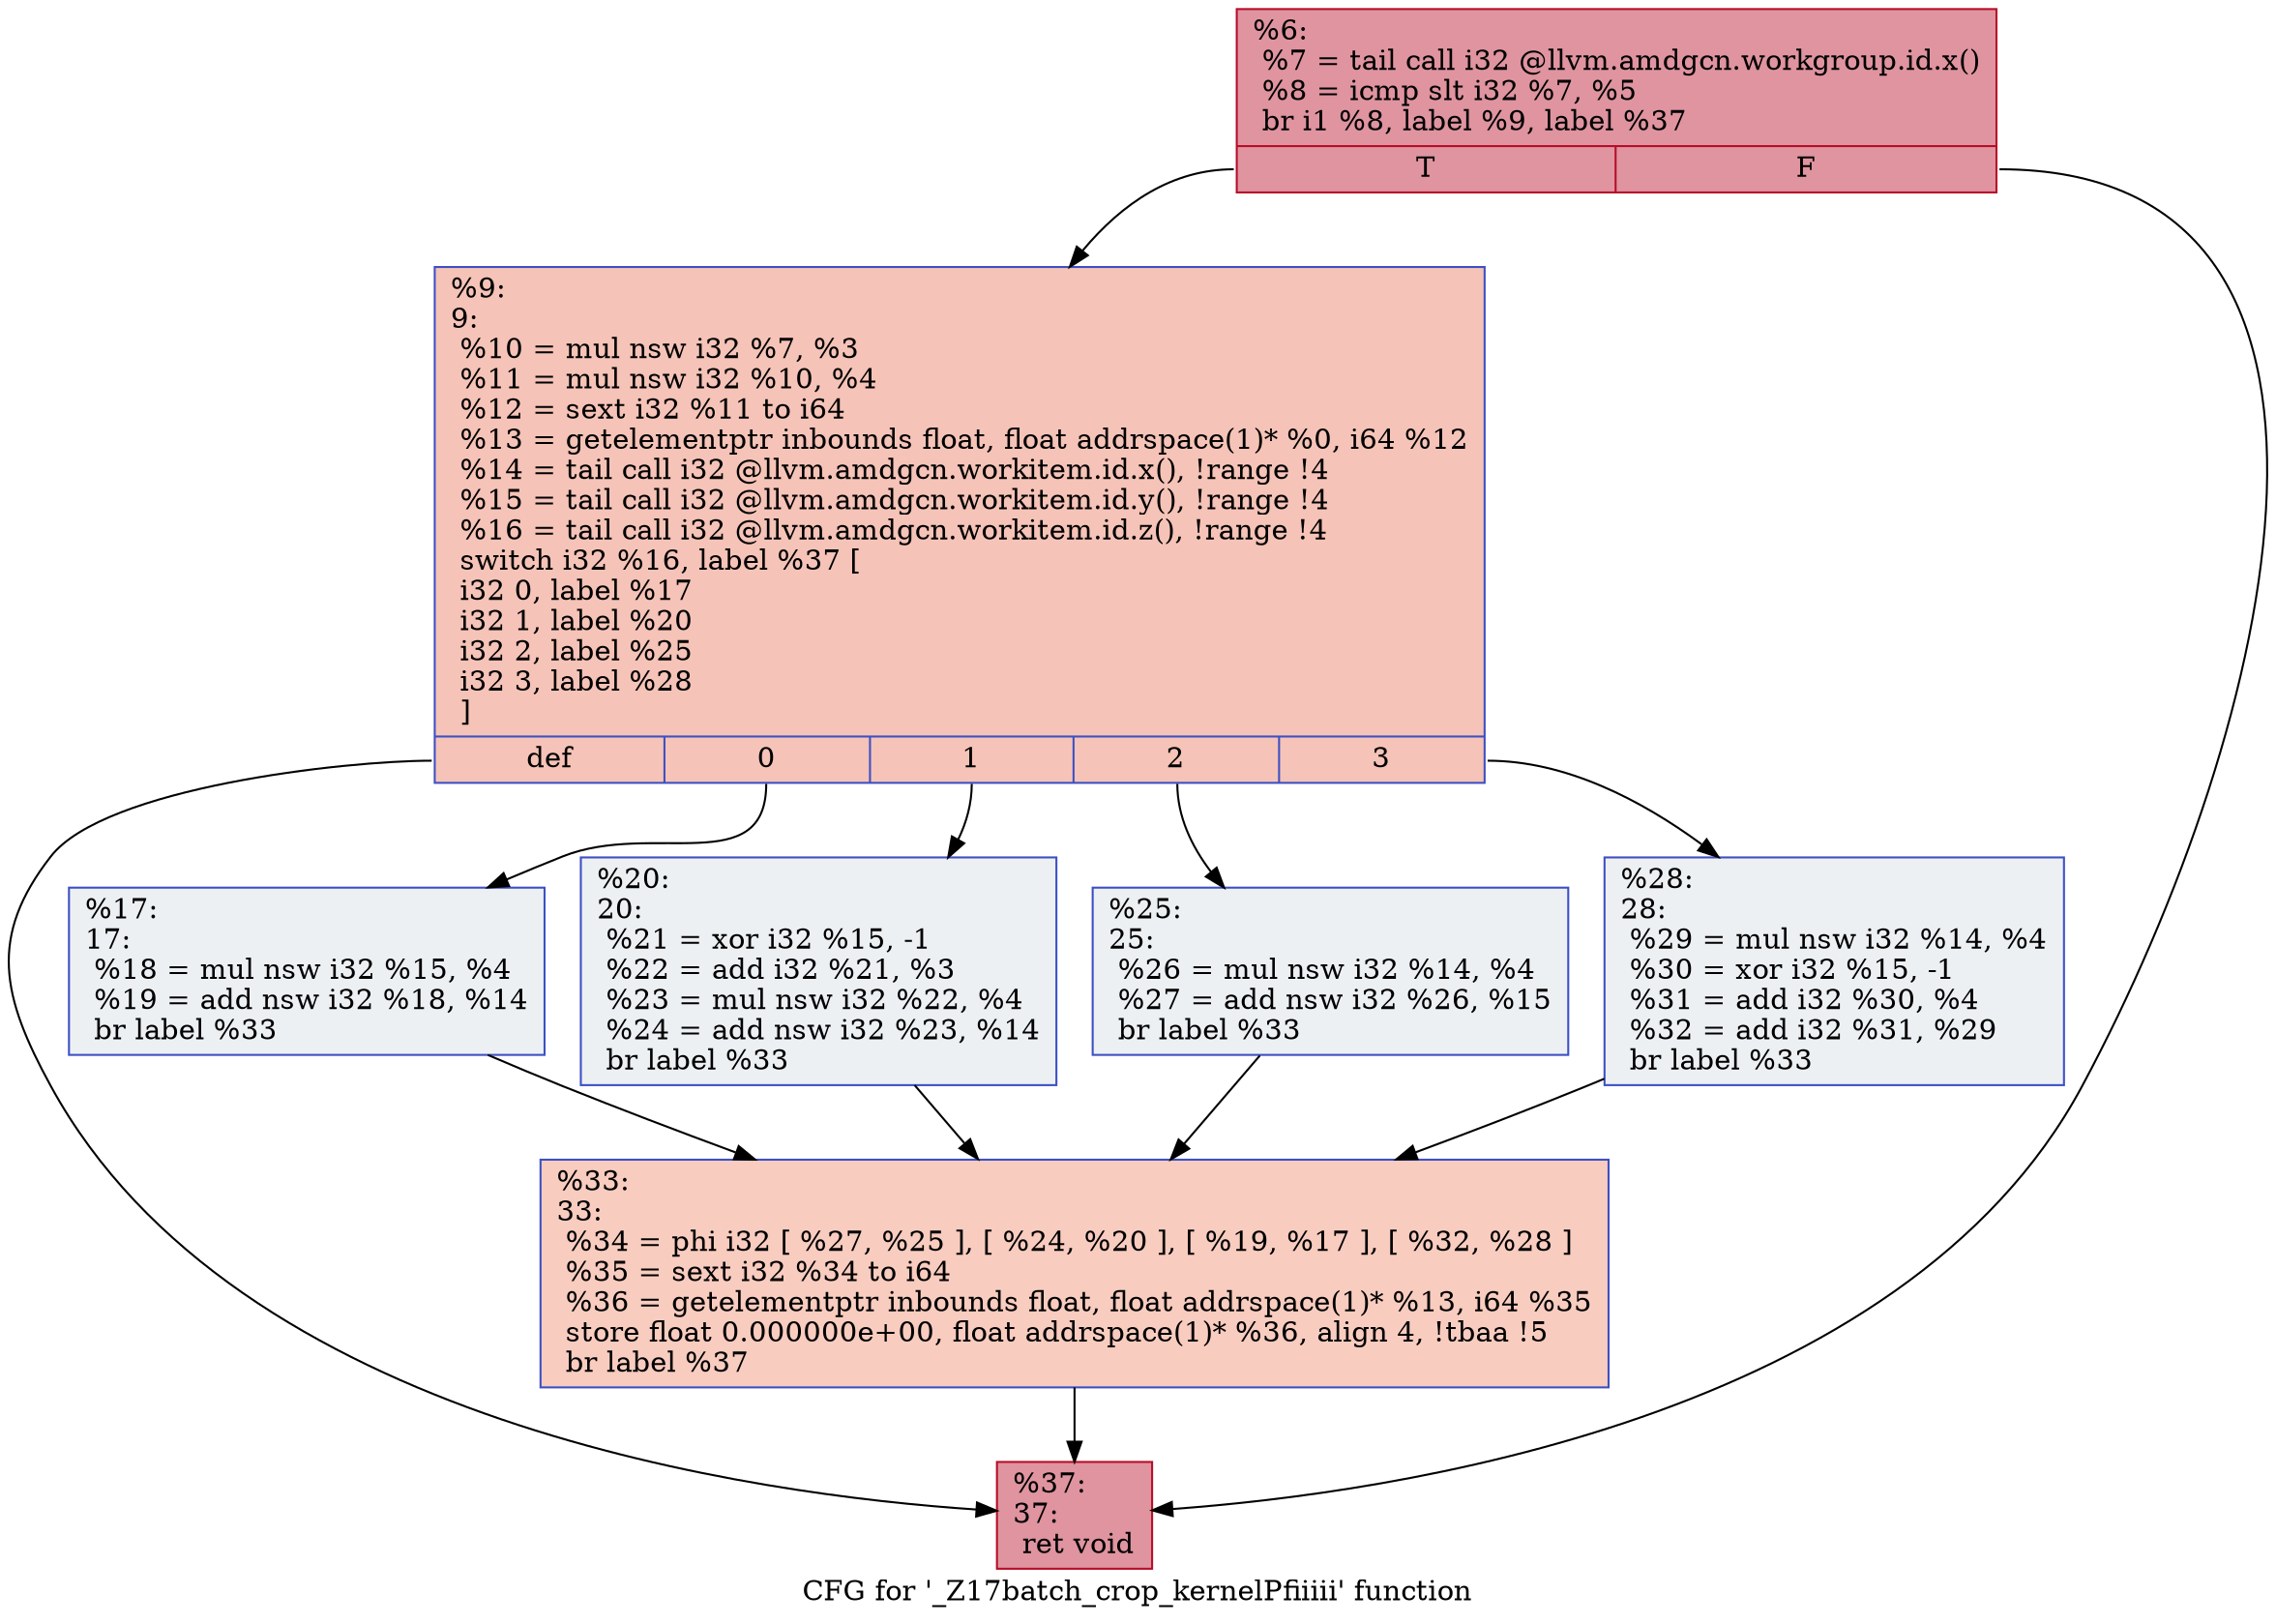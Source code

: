 digraph "CFG for '_Z17batch_crop_kernelPfiiiii' function" {
	label="CFG for '_Z17batch_crop_kernelPfiiiii' function";

	Node0x613b390 [shape=record,color="#b70d28ff", style=filled, fillcolor="#b70d2870",label="{%6:\l  %7 = tail call i32 @llvm.amdgcn.workgroup.id.x()\l  %8 = icmp slt i32 %7, %5\l  br i1 %8, label %9, label %37\l|{<s0>T|<s1>F}}"];
	Node0x613b390:s0 -> Node0x6138da0;
	Node0x613b390:s1 -> Node0x613b6a0;
	Node0x6138da0 [shape=record,color="#3d50c3ff", style=filled, fillcolor="#e8765c70",label="{%9:\l9:                                                \l  %10 = mul nsw i32 %7, %3\l  %11 = mul nsw i32 %10, %4\l  %12 = sext i32 %11 to i64\l  %13 = getelementptr inbounds float, float addrspace(1)* %0, i64 %12\l  %14 = tail call i32 @llvm.amdgcn.workitem.id.x(), !range !4\l  %15 = tail call i32 @llvm.amdgcn.workitem.id.y(), !range !4\l  %16 = tail call i32 @llvm.amdgcn.workitem.id.z(), !range !4\l  switch i32 %16, label %37 [\l    i32 0, label %17\l    i32 1, label %20\l    i32 2, label %25\l    i32 3, label %28\l  ]\l|{<s0>def|<s1>0|<s2>1|<s3>2|<s4>3}}"];
	Node0x6138da0:s0 -> Node0x613b6a0;
	Node0x6138da0:s1 -> Node0x613b5d0;
	Node0x6138da0:s2 -> Node0x613d8d0;
	Node0x6138da0:s3 -> Node0x613d990;
	Node0x6138da0:s4 -> Node0x613da50;
	Node0x613b5d0 [shape=record,color="#3d50c3ff", style=filled, fillcolor="#d6dce470",label="{%17:\l17:                                               \l  %18 = mul nsw i32 %15, %4\l  %19 = add nsw i32 %18, %14\l  br label %33\l}"];
	Node0x613b5d0 -> Node0x613dda0;
	Node0x613d8d0 [shape=record,color="#3d50c3ff", style=filled, fillcolor="#d6dce470",label="{%20:\l20:                                               \l  %21 = xor i32 %15, -1\l  %22 = add i32 %21, %3\l  %23 = mul nsw i32 %22, %4\l  %24 = add nsw i32 %23, %14\l  br label %33\l}"];
	Node0x613d8d0 -> Node0x613dda0;
	Node0x613d990 [shape=record,color="#3d50c3ff", style=filled, fillcolor="#d6dce470",label="{%25:\l25:                                               \l  %26 = mul nsw i32 %14, %4\l  %27 = add nsw i32 %26, %15\l  br label %33\l}"];
	Node0x613d990 -> Node0x613dda0;
	Node0x613da50 [shape=record,color="#3d50c3ff", style=filled, fillcolor="#d6dce470",label="{%28:\l28:                                               \l  %29 = mul nsw i32 %14, %4\l  %30 = xor i32 %15, -1\l  %31 = add i32 %30, %4\l  %32 = add i32 %31, %29\l  br label %33\l}"];
	Node0x613da50 -> Node0x613dda0;
	Node0x613dda0 [shape=record,color="#3d50c3ff", style=filled, fillcolor="#f08b6e70",label="{%33:\l33:                                               \l  %34 = phi i32 [ %27, %25 ], [ %24, %20 ], [ %19, %17 ], [ %32, %28 ]\l  %35 = sext i32 %34 to i64\l  %36 = getelementptr inbounds float, float addrspace(1)* %13, i64 %35\l  store float 0.000000e+00, float addrspace(1)* %36, align 4, !tbaa !5\l  br label %37\l}"];
	Node0x613dda0 -> Node0x613b6a0;
	Node0x613b6a0 [shape=record,color="#b70d28ff", style=filled, fillcolor="#b70d2870",label="{%37:\l37:                                               \l  ret void\l}"];
}
